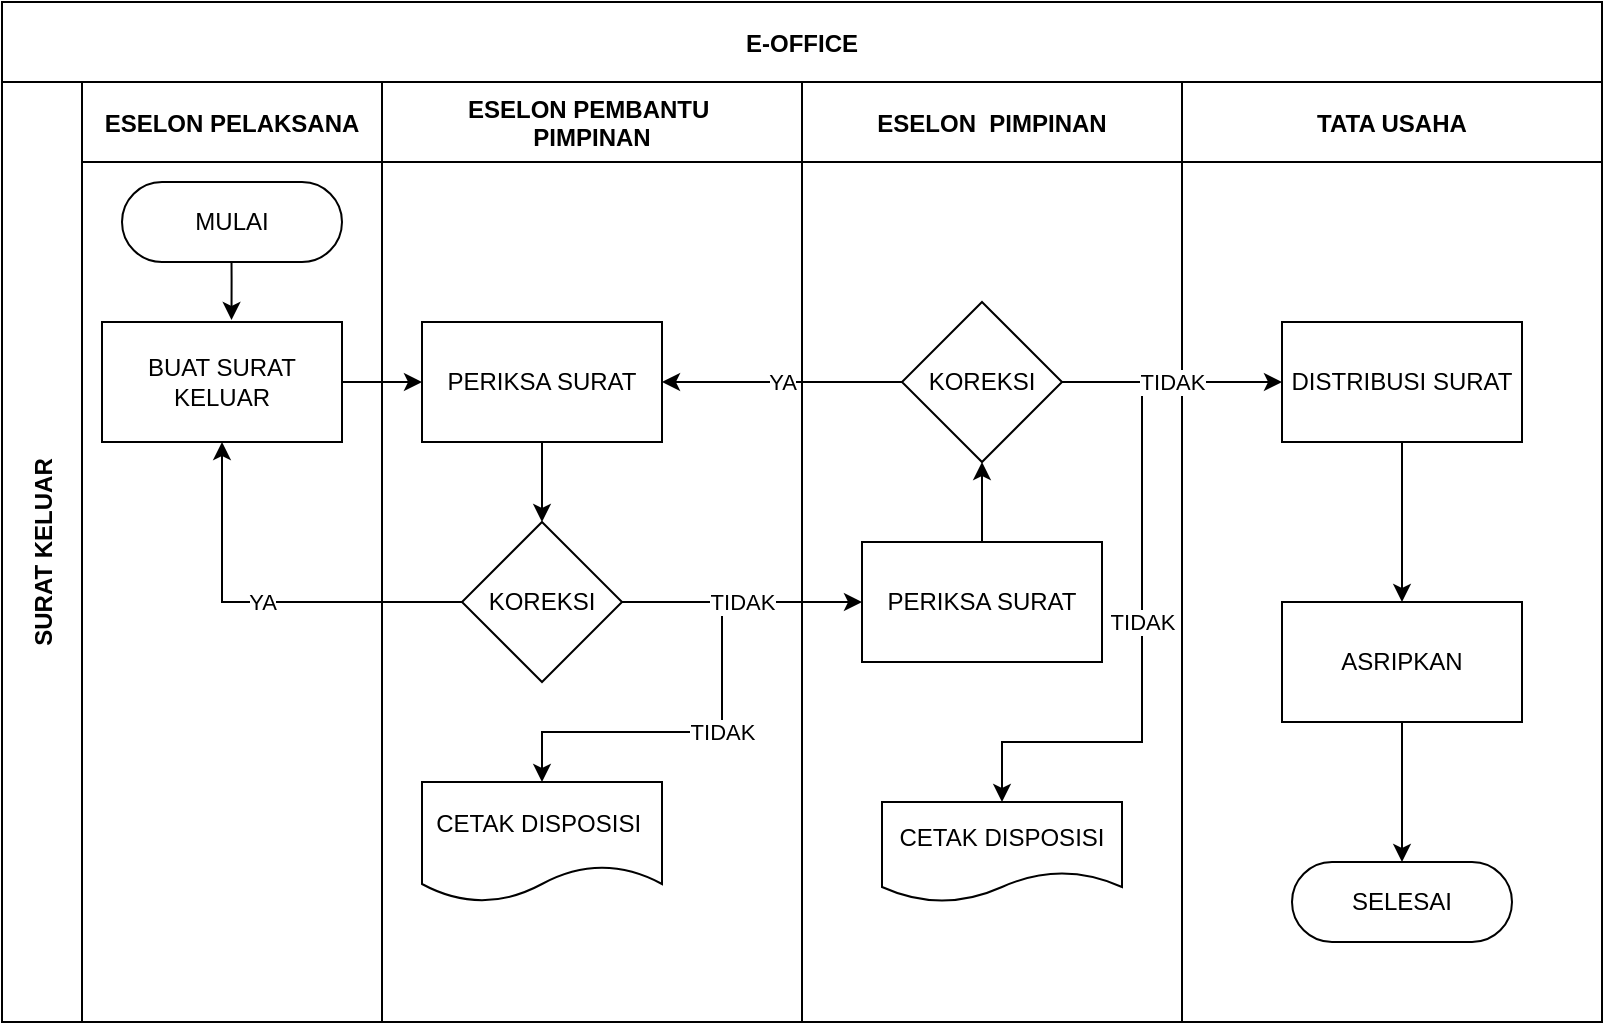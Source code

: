 <mxfile version="24.7.7">
  <diagram name="Page-1" id="uioOGw483d63nnjmL8Ya">
    <mxGraphModel dx="954" dy="502" grid="1" gridSize="10" guides="1" tooltips="1" connect="1" arrows="1" fold="1" page="1" pageScale="1" pageWidth="850" pageHeight="1100" math="0" shadow="0">
      <root>
        <mxCell id="0" />
        <mxCell id="1" parent="0" />
        <mxCell id="BB5zTxTTBAc4OqCtQt22-1" value="E-OFFICE" style="shape=table;childLayout=tableLayout;startSize=40;collapsible=0;recursiveResize=0;expand=0;fillColor=none;fontStyle=1" vertex="1" parent="1">
          <mxGeometry x="110" y="40" width="800" height="510" as="geometry" />
        </mxCell>
        <mxCell id="BB5zTxTTBAc4OqCtQt22-2" value="SURAT KELUAR" style="shape=tableRow;horizontal=0;swimlaneHead=0;swimlaneBody=0;top=0;left=0;bottom=0;right=0;fillColor=none;points=[[0,0.5],[1,0.5]];portConstraint=eastwest;startSize=40;collapsible=0;recursiveResize=0;expand=0;fontStyle=1;" vertex="1" parent="BB5zTxTTBAc4OqCtQt22-1">
          <mxGeometry y="40" width="800" height="470" as="geometry" />
        </mxCell>
        <mxCell id="BB5zTxTTBAc4OqCtQt22-3" value="ESELON PELAKSANA" style="swimlane;swimlaneHead=0;swimlaneBody=0;connectable=0;fillColor=none;startSize=40;collapsible=0;recursiveResize=0;expand=0;fontStyle=1;" vertex="1" parent="BB5zTxTTBAc4OqCtQt22-2">
          <mxGeometry x="40" width="150" height="470" as="geometry">
            <mxRectangle width="150" height="470" as="alternateBounds" />
          </mxGeometry>
        </mxCell>
        <mxCell id="BB5zTxTTBAc4OqCtQt22-4" value="MULAI" style="rounded=1;whiteSpace=wrap;html=1;arcSize=50;" vertex="1" parent="BB5zTxTTBAc4OqCtQt22-3">
          <mxGeometry x="20" y="50" width="110" height="40" as="geometry" />
        </mxCell>
        <mxCell id="BB5zTxTTBAc4OqCtQt22-5" style="edgeStyle=orthogonalEdgeStyle;rounded=0;orthogonalLoop=1;jettySize=auto;html=1;" edge="1" parent="BB5zTxTTBAc4OqCtQt22-3">
          <mxGeometry relative="1" as="geometry">
            <mxPoint x="74.76" y="90" as="sourcePoint" />
            <mxPoint x="74.76" y="119" as="targetPoint" />
            <Array as="points">
              <mxPoint x="74.76" y="99" />
            </Array>
          </mxGeometry>
        </mxCell>
        <mxCell id="BB5zTxTTBAc4OqCtQt22-8" value="BUAT SURAT KELUAR" style="rounded=0;whiteSpace=wrap;html=1;" vertex="1" parent="BB5zTxTTBAc4OqCtQt22-3">
          <mxGeometry x="10" y="120" width="120" height="60" as="geometry" />
        </mxCell>
        <mxCell id="BB5zTxTTBAc4OqCtQt22-10" value="ESELON PEMBANTU &#xa;PIMPINAN" style="swimlane;swimlaneHead=0;swimlaneBody=0;connectable=0;fillColor=none;startSize=40;collapsible=0;recursiveResize=0;expand=0;fontStyle=1;" vertex="1" parent="BB5zTxTTBAc4OqCtQt22-2">
          <mxGeometry x="190" width="210" height="470" as="geometry">
            <mxRectangle width="210" height="470" as="alternateBounds" />
          </mxGeometry>
        </mxCell>
        <mxCell id="BB5zTxTTBAc4OqCtQt22-30" value="" style="edgeStyle=orthogonalEdgeStyle;rounded=0;orthogonalLoop=1;jettySize=auto;html=1;" edge="1" parent="BB5zTxTTBAc4OqCtQt22-10" source="BB5zTxTTBAc4OqCtQt22-11" target="BB5zTxTTBAc4OqCtQt22-29">
          <mxGeometry relative="1" as="geometry" />
        </mxCell>
        <mxCell id="BB5zTxTTBAc4OqCtQt22-11" value="PERIKSA SURAT" style="rounded=0;whiteSpace=wrap;html=1;" vertex="1" parent="BB5zTxTTBAc4OqCtQt22-10">
          <mxGeometry x="20" y="120" width="120" height="60" as="geometry" />
        </mxCell>
        <mxCell id="BB5zTxTTBAc4OqCtQt22-12" value="CETAK DISPOSISI&amp;nbsp;" style="shape=document;whiteSpace=wrap;html=1;boundedLbl=1;" vertex="1" parent="BB5zTxTTBAc4OqCtQt22-10">
          <mxGeometry x="20" y="350" width="120" height="60" as="geometry" />
        </mxCell>
        <mxCell id="BB5zTxTTBAc4OqCtQt22-33" value="TIDAK" style="edgeStyle=orthogonalEdgeStyle;rounded=0;orthogonalLoop=1;jettySize=auto;html=1;exitX=1;exitY=0.5;exitDx=0;exitDy=0;" edge="1" parent="BB5zTxTTBAc4OqCtQt22-10" source="BB5zTxTTBAc4OqCtQt22-29" target="BB5zTxTTBAc4OqCtQt22-12">
          <mxGeometry relative="1" as="geometry">
            <Array as="points">
              <mxPoint x="170" y="260" />
              <mxPoint x="170" y="325" />
              <mxPoint x="80" y="325" />
            </Array>
          </mxGeometry>
        </mxCell>
        <mxCell id="BB5zTxTTBAc4OqCtQt22-29" value="KOREKSI" style="rhombus;whiteSpace=wrap;html=1;" vertex="1" parent="BB5zTxTTBAc4OqCtQt22-10">
          <mxGeometry x="40" y="220" width="80" height="80" as="geometry" />
        </mxCell>
        <mxCell id="BB5zTxTTBAc4OqCtQt22-14" value="ESELON  PIMPINAN" style="swimlane;swimlaneHead=0;swimlaneBody=0;connectable=0;fillColor=none;startSize=40;collapsible=0;recursiveResize=0;expand=0;fontStyle=1;" vertex="1" parent="BB5zTxTTBAc4OqCtQt22-2">
          <mxGeometry x="400" width="190" height="470" as="geometry">
            <mxRectangle width="190" height="470" as="alternateBounds" />
          </mxGeometry>
        </mxCell>
        <mxCell id="BB5zTxTTBAc4OqCtQt22-38" value="" style="edgeStyle=orthogonalEdgeStyle;rounded=0;orthogonalLoop=1;jettySize=auto;html=1;" edge="1" parent="BB5zTxTTBAc4OqCtQt22-14" source="BB5zTxTTBAc4OqCtQt22-34" target="BB5zTxTTBAc4OqCtQt22-37">
          <mxGeometry relative="1" as="geometry" />
        </mxCell>
        <mxCell id="BB5zTxTTBAc4OqCtQt22-34" value="PERIKSA SURAT" style="rounded=0;whiteSpace=wrap;html=1;" vertex="1" parent="BB5zTxTTBAc4OqCtQt22-14">
          <mxGeometry x="30" y="230" width="120" height="60" as="geometry" />
        </mxCell>
        <mxCell id="BB5zTxTTBAc4OqCtQt22-44" value="TIDAK" style="edgeStyle=orthogonalEdgeStyle;rounded=0;orthogonalLoop=1;jettySize=auto;html=1;" edge="1" parent="BB5zTxTTBAc4OqCtQt22-14" source="BB5zTxTTBAc4OqCtQt22-37" target="BB5zTxTTBAc4OqCtQt22-43">
          <mxGeometry relative="1" as="geometry">
            <Array as="points">
              <mxPoint x="170" y="150" />
              <mxPoint x="170" y="330" />
              <mxPoint x="100" y="330" />
            </Array>
          </mxGeometry>
        </mxCell>
        <mxCell id="BB5zTxTTBAc4OqCtQt22-37" value="KOREKSI" style="rhombus;whiteSpace=wrap;html=1;" vertex="1" parent="BB5zTxTTBAc4OqCtQt22-14">
          <mxGeometry x="50" y="110" width="80" height="80" as="geometry" />
        </mxCell>
        <mxCell id="BB5zTxTTBAc4OqCtQt22-43" value="CETAK DISPOSISI" style="shape=document;whiteSpace=wrap;html=1;boundedLbl=1;" vertex="1" parent="BB5zTxTTBAc4OqCtQt22-14">
          <mxGeometry x="40" y="360" width="120" height="50" as="geometry" />
        </mxCell>
        <mxCell id="BB5zTxTTBAc4OqCtQt22-19" value="TATA USAHA" style="swimlane;swimlaneHead=0;swimlaneBody=0;connectable=0;fillColor=none;startSize=40;collapsible=0;recursiveResize=0;expand=0;fontStyle=1;" vertex="1" parent="BB5zTxTTBAc4OqCtQt22-2">
          <mxGeometry x="590" width="210" height="470" as="geometry">
            <mxRectangle width="210" height="470" as="alternateBounds" />
          </mxGeometry>
        </mxCell>
        <mxCell id="BB5zTxTTBAc4OqCtQt22-48" value="" style="edgeStyle=orthogonalEdgeStyle;rounded=0;orthogonalLoop=1;jettySize=auto;html=1;" edge="1" parent="BB5zTxTTBAc4OqCtQt22-19" source="BB5zTxTTBAc4OqCtQt22-45" target="BB5zTxTTBAc4OqCtQt22-47">
          <mxGeometry relative="1" as="geometry" />
        </mxCell>
        <mxCell id="BB5zTxTTBAc4OqCtQt22-45" value="DISTRIBUSI SURAT" style="rounded=0;whiteSpace=wrap;html=1;" vertex="1" parent="BB5zTxTTBAc4OqCtQt22-19">
          <mxGeometry x="50" y="120" width="120" height="60" as="geometry" />
        </mxCell>
        <mxCell id="BB5zTxTTBAc4OqCtQt22-52" value="" style="edgeStyle=orthogonalEdgeStyle;rounded=0;orthogonalLoop=1;jettySize=auto;html=1;" edge="1" parent="BB5zTxTTBAc4OqCtQt22-19" source="BB5zTxTTBAc4OqCtQt22-47">
          <mxGeometry relative="1" as="geometry">
            <mxPoint x="110" y="390" as="targetPoint" />
          </mxGeometry>
        </mxCell>
        <mxCell id="BB5zTxTTBAc4OqCtQt22-47" value="ASRIPKAN" style="whiteSpace=wrap;html=1;rounded=0;" vertex="1" parent="BB5zTxTTBAc4OqCtQt22-19">
          <mxGeometry x="50" y="260" width="120" height="60" as="geometry" />
        </mxCell>
        <mxCell id="BB5zTxTTBAc4OqCtQt22-53" value="SELESAI" style="rounded=1;whiteSpace=wrap;html=1;arcSize=50;" vertex="1" parent="BB5zTxTTBAc4OqCtQt22-19">
          <mxGeometry x="55" y="390" width="110" height="40" as="geometry" />
        </mxCell>
        <mxCell id="BB5zTxTTBAc4OqCtQt22-28" value="" style="edgeStyle=orthogonalEdgeStyle;rounded=0;orthogonalLoop=1;jettySize=auto;html=1;" edge="1" parent="BB5zTxTTBAc4OqCtQt22-2" source="BB5zTxTTBAc4OqCtQt22-8" target="BB5zTxTTBAc4OqCtQt22-11">
          <mxGeometry relative="1" as="geometry" />
        </mxCell>
        <mxCell id="BB5zTxTTBAc4OqCtQt22-32" value="YA" style="edgeStyle=orthogonalEdgeStyle;rounded=0;orthogonalLoop=1;jettySize=auto;html=1;entryX=0.5;entryY=1;entryDx=0;entryDy=0;" edge="1" parent="BB5zTxTTBAc4OqCtQt22-2" source="BB5zTxTTBAc4OqCtQt22-29" target="BB5zTxTTBAc4OqCtQt22-8">
          <mxGeometry relative="1" as="geometry">
            <mxPoint x="170" y="260" as="targetPoint" />
          </mxGeometry>
        </mxCell>
        <mxCell id="BB5zTxTTBAc4OqCtQt22-36" value="TIDAK" style="edgeStyle=orthogonalEdgeStyle;rounded=0;orthogonalLoop=1;jettySize=auto;html=1;entryX=0;entryY=0.5;entryDx=0;entryDy=0;" edge="1" parent="BB5zTxTTBAc4OqCtQt22-2" source="BB5zTxTTBAc4OqCtQt22-29" target="BB5zTxTTBAc4OqCtQt22-34">
          <mxGeometry relative="1" as="geometry">
            <mxPoint x="370" y="260" as="targetPoint" />
            <Array as="points">
              <mxPoint x="400" y="260" />
              <mxPoint x="400" y="260" />
            </Array>
          </mxGeometry>
        </mxCell>
        <mxCell id="BB5zTxTTBAc4OqCtQt22-40" value="YA" style="edgeStyle=orthogonalEdgeStyle;rounded=0;orthogonalLoop=1;jettySize=auto;html=1;entryX=1;entryY=0.5;entryDx=0;entryDy=0;" edge="1" parent="BB5zTxTTBAc4OqCtQt22-2" source="BB5zTxTTBAc4OqCtQt22-37" target="BB5zTxTTBAc4OqCtQt22-11">
          <mxGeometry relative="1" as="geometry">
            <mxPoint x="390" y="160" as="targetPoint" />
          </mxGeometry>
        </mxCell>
        <mxCell id="BB5zTxTTBAc4OqCtQt22-46" value="TIDAK" style="endArrow=classic;html=1;rounded=0;entryX=0;entryY=0.5;entryDx=0;entryDy=0;exitX=1;exitY=0.5;exitDx=0;exitDy=0;" edge="1" parent="BB5zTxTTBAc4OqCtQt22-2" source="BB5zTxTTBAc4OqCtQt22-37" target="BB5zTxTTBAc4OqCtQt22-45">
          <mxGeometry width="50" height="50" relative="1" as="geometry">
            <mxPoint x="520" y="140" as="sourcePoint" />
            <mxPoint x="590" y="240" as="targetPoint" />
          </mxGeometry>
        </mxCell>
      </root>
    </mxGraphModel>
  </diagram>
</mxfile>
